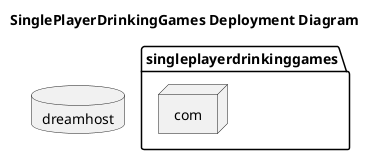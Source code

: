 @startuml
title SinglePlayerDrinkingGames Deployment Diagram

node "singleplayerdrinkinggames.com" {
    
}

database "dreamhost" {

}

@enduml
